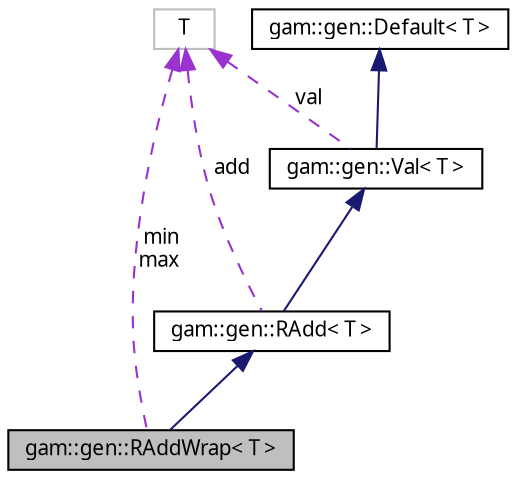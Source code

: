 digraph "gam::gen::RAddWrap&lt; T &gt;"
{
 // LATEX_PDF_SIZE
  bgcolor="transparent";
  edge [fontname="FreeSans.ttf",fontsize="10",labelfontname="FreeSans.ttf",labelfontsize="10"];
  node [fontname="FreeSans.ttf",fontsize="10",shape=record];
  Node1 [label="gam::gen::RAddWrap\< T \>",height=0.2,width=0.4,color="black", fillcolor="grey75", style="filled", fontcolor="black",tooltip="Recursive addition wrapped in interval [min, max)"];
  Node2 -> Node1 [dir="back",color="midnightblue",fontsize="10",style="solid",fontname="FreeSans.ttf"];
  Node2 [label="gam::gen::RAdd\< T \>",height=0.2,width=0.4,color="black",URL="$structgam_1_1gen_1_1_r_add.html",tooltip="Recursive add generator that generates lines."];
  Node3 -> Node2 [dir="back",color="midnightblue",fontsize="10",style="solid",fontname="FreeSans.ttf"];
  Node3 [label="gam::gen::Val\< T \>",height=0.2,width=0.4,color="black",URL="$structgam_1_1gen_1_1_val.html",tooltip="Single value generator."];
  Node4 -> Node3 [dir="back",color="midnightblue",fontsize="10",style="solid",fontname="FreeSans.ttf"];
  Node4 [label="gam::gen::Default\< T \>",height=0.2,width=0.4,color="black",URL="$structgam_1_1gen_1_1_default.html",tooltip="Generates the default value of its associated type."];
  Node5 -> Node3 [dir="back",color="darkorchid3",fontsize="10",style="dashed",label=" val" ,fontname="FreeSans.ttf"];
  Node5 [label="T",height=0.2,width=0.4,color="grey75",tooltip=" "];
  Node5 -> Node2 [dir="back",color="darkorchid3",fontsize="10",style="dashed",label=" add" ,fontname="FreeSans.ttf"];
  Node5 -> Node1 [dir="back",color="darkorchid3",fontsize="10",style="dashed",label=" min\nmax" ,fontname="FreeSans.ttf"];
}

